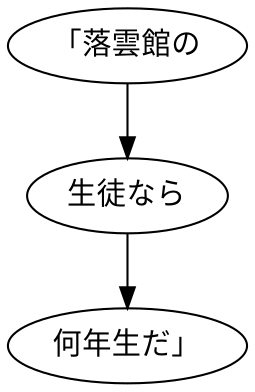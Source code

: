 digraph graph5155 {
	node0 [label="「落雲館の"];
	node1 [label="生徒なら"];
	node2 [label="何年生だ」"];
	node0 -> node1;
	node1 -> node2;
}
